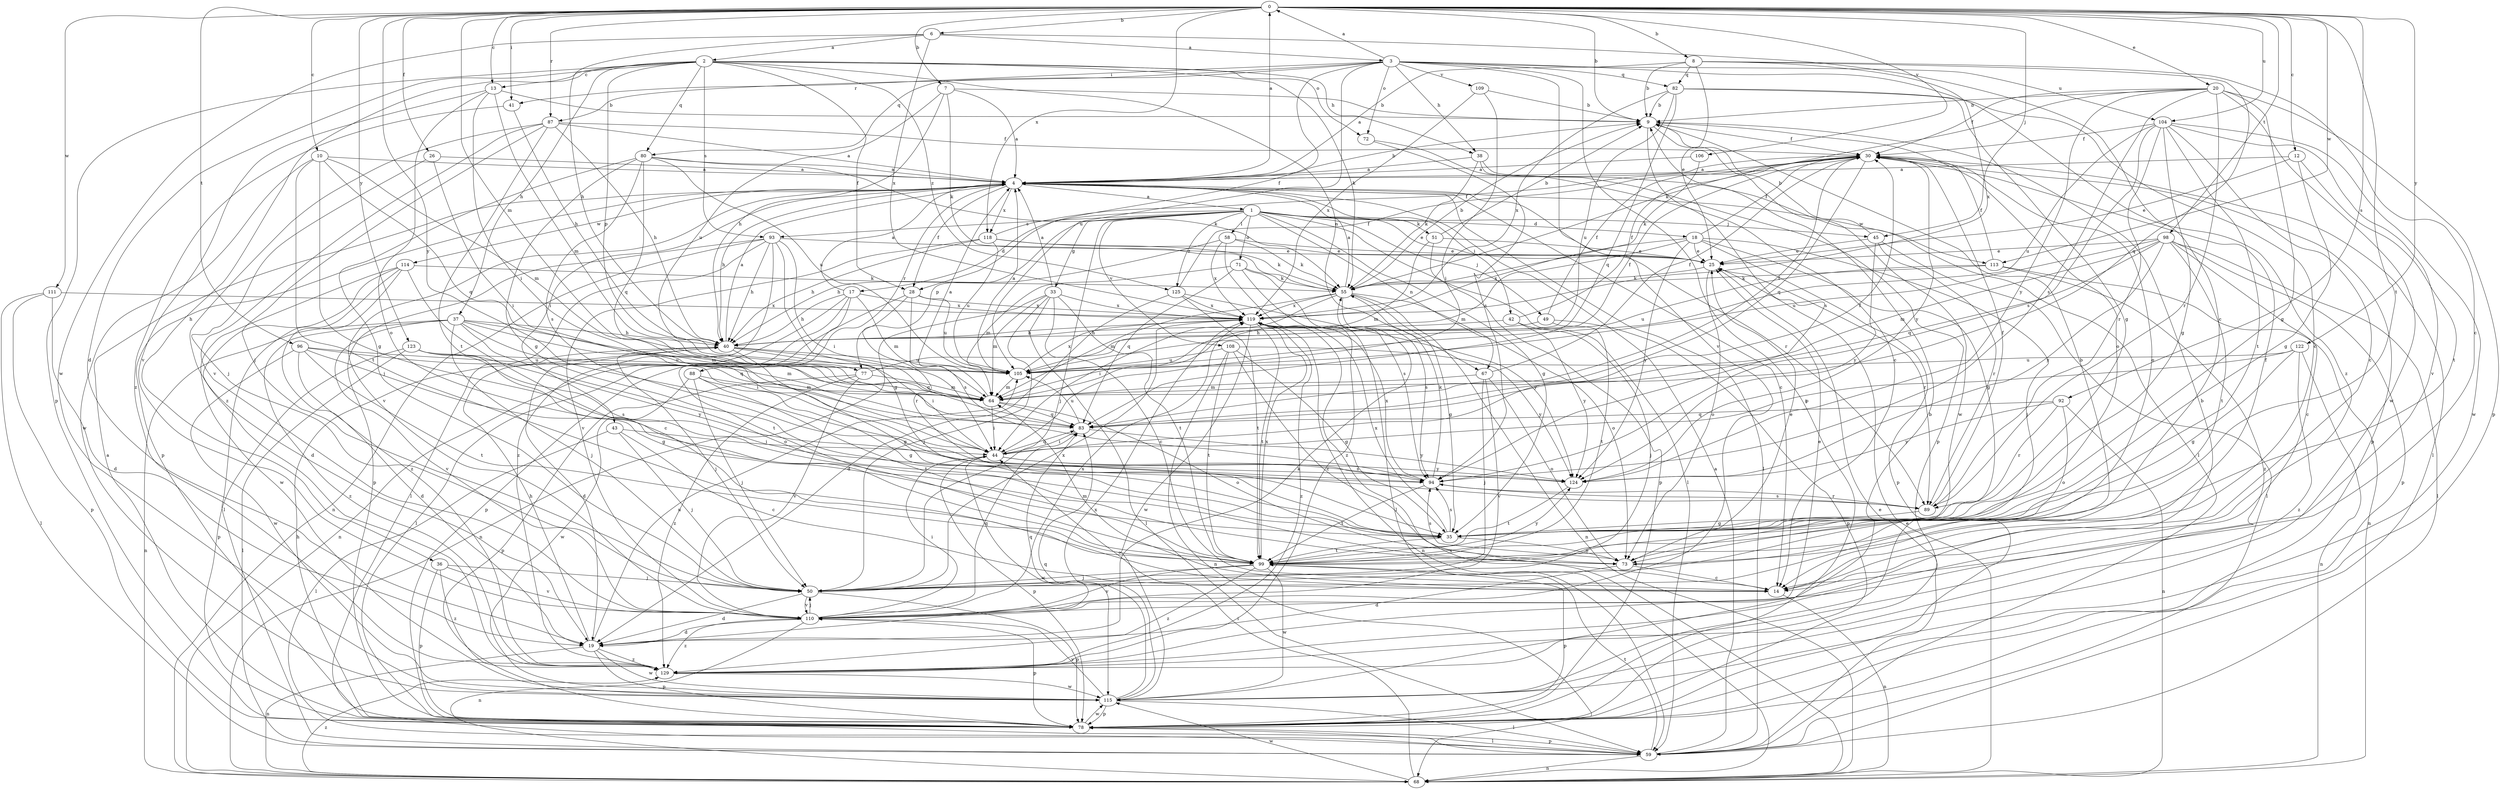 strict digraph  {
0;
1;
2;
3;
4;
6;
7;
8;
9;
10;
12;
13;
14;
17;
18;
19;
20;
25;
26;
28;
30;
33;
35;
36;
37;
38;
40;
41;
42;
43;
44;
45;
49;
50;
51;
55;
58;
59;
64;
67;
68;
71;
72;
73;
77;
78;
80;
82;
83;
87;
88;
89;
92;
93;
94;
96;
98;
99;
104;
105;
106;
108;
109;
110;
111;
113;
114;
115;
118;
119;
122;
123;
124;
125;
129;
0 -> 6  [label=b];
0 -> 7  [label=b];
0 -> 8  [label=b];
0 -> 9  [label=b];
0 -> 10  [label=c];
0 -> 12  [label=c];
0 -> 13  [label=c];
0 -> 20  [label=e];
0 -> 26  [label=f];
0 -> 41  [label=i];
0 -> 45  [label=j];
0 -> 64  [label=m];
0 -> 87  [label=r];
0 -> 92  [label=s];
0 -> 96  [label=t];
0 -> 98  [label=t];
0 -> 99  [label=t];
0 -> 104  [label=u];
0 -> 106  [label=v];
0 -> 111  [label=w];
0 -> 113  [label=w];
0 -> 118  [label=x];
0 -> 122  [label=y];
0 -> 123  [label=y];
0 -> 124  [label=y];
1 -> 17  [label=d];
1 -> 18  [label=d];
1 -> 25  [label=e];
1 -> 33  [label=g];
1 -> 35  [label=g];
1 -> 45  [label=j];
1 -> 49  [label=j];
1 -> 50  [label=j];
1 -> 51  [label=k];
1 -> 58  [label=l];
1 -> 59  [label=l];
1 -> 67  [label=n];
1 -> 71  [label=o];
1 -> 77  [label=p];
1 -> 93  [label=s];
1 -> 108  [label=v];
1 -> 125  [label=z];
2 -> 13  [label=c];
2 -> 19  [label=d];
2 -> 28  [label=f];
2 -> 36  [label=h];
2 -> 37  [label=h];
2 -> 38  [label=h];
2 -> 55  [label=k];
2 -> 67  [label=n];
2 -> 72  [label=o];
2 -> 77  [label=p];
2 -> 78  [label=p];
2 -> 80  [label=q];
2 -> 93  [label=s];
2 -> 125  [label=z];
3 -> 0  [label=a];
3 -> 28  [label=f];
3 -> 38  [label=h];
3 -> 41  [label=i];
3 -> 72  [label=o];
3 -> 78  [label=p];
3 -> 80  [label=q];
3 -> 82  [label=q];
3 -> 87  [label=r];
3 -> 104  [label=u];
3 -> 105  [label=u];
3 -> 109  [label=v];
3 -> 110  [label=v];
3 -> 129  [label=z];
4 -> 0  [label=a];
4 -> 1  [label=a];
4 -> 9  [label=b];
4 -> 14  [label=c];
4 -> 28  [label=f];
4 -> 40  [label=h];
4 -> 42  [label=i];
4 -> 43  [label=i];
4 -> 59  [label=l];
4 -> 78  [label=p];
4 -> 88  [label=r];
4 -> 89  [label=r];
4 -> 110  [label=v];
4 -> 113  [label=w];
4 -> 114  [label=w];
4 -> 118  [label=x];
6 -> 2  [label=a];
6 -> 3  [label=a];
6 -> 14  [label=c];
6 -> 40  [label=h];
6 -> 115  [label=w];
6 -> 119  [label=x];
7 -> 4  [label=a];
7 -> 9  [label=b];
7 -> 40  [label=h];
7 -> 55  [label=k];
7 -> 105  [label=u];
8 -> 4  [label=a];
8 -> 9  [label=b];
8 -> 14  [label=c];
8 -> 25  [label=e];
8 -> 82  [label=q];
8 -> 83  [label=q];
8 -> 119  [label=x];
9 -> 30  [label=f];
9 -> 73  [label=o];
9 -> 94  [label=s];
9 -> 115  [label=w];
10 -> 4  [label=a];
10 -> 35  [label=g];
10 -> 64  [label=m];
10 -> 83  [label=q];
10 -> 99  [label=t];
10 -> 115  [label=w];
12 -> 4  [label=a];
12 -> 25  [label=e];
12 -> 35  [label=g];
12 -> 99  [label=t];
13 -> 9  [label=b];
13 -> 44  [label=i];
13 -> 64  [label=m];
13 -> 73  [label=o];
13 -> 110  [label=v];
14 -> 64  [label=m];
14 -> 68  [label=n];
17 -> 4  [label=a];
17 -> 40  [label=h];
17 -> 59  [label=l];
17 -> 64  [label=m];
17 -> 68  [label=n];
17 -> 99  [label=t];
17 -> 119  [label=x];
18 -> 25  [label=e];
18 -> 30  [label=f];
18 -> 35  [label=g];
18 -> 50  [label=j];
18 -> 64  [label=m];
18 -> 78  [label=p];
18 -> 119  [label=x];
18 -> 124  [label=y];
19 -> 40  [label=h];
19 -> 55  [label=k];
19 -> 68  [label=n];
19 -> 78  [label=p];
19 -> 83  [label=q];
19 -> 105  [label=u];
19 -> 115  [label=w];
19 -> 129  [label=z];
20 -> 9  [label=b];
20 -> 30  [label=f];
20 -> 35  [label=g];
20 -> 55  [label=k];
20 -> 78  [label=p];
20 -> 89  [label=r];
20 -> 94  [label=s];
20 -> 115  [label=w];
20 -> 124  [label=y];
25 -> 55  [label=k];
25 -> 73  [label=o];
25 -> 89  [label=r];
26 -> 4  [label=a];
26 -> 44  [label=i];
26 -> 50  [label=j];
28 -> 78  [label=p];
28 -> 89  [label=r];
28 -> 94  [label=s];
28 -> 105  [label=u];
28 -> 119  [label=x];
30 -> 4  [label=a];
30 -> 59  [label=l];
30 -> 73  [label=o];
30 -> 78  [label=p];
30 -> 83  [label=q];
30 -> 124  [label=y];
33 -> 4  [label=a];
33 -> 14  [label=c];
33 -> 50  [label=j];
33 -> 59  [label=l];
33 -> 64  [label=m];
33 -> 68  [label=n];
33 -> 99  [label=t];
33 -> 119  [label=x];
35 -> 73  [label=o];
35 -> 94  [label=s];
35 -> 99  [label=t];
35 -> 119  [label=x];
36 -> 50  [label=j];
36 -> 78  [label=p];
36 -> 110  [label=v];
36 -> 129  [label=z];
37 -> 40  [label=h];
37 -> 44  [label=i];
37 -> 50  [label=j];
37 -> 64  [label=m];
37 -> 68  [label=n];
37 -> 73  [label=o];
37 -> 83  [label=q];
37 -> 110  [label=v];
37 -> 129  [label=z];
38 -> 4  [label=a];
38 -> 55  [label=k];
38 -> 59  [label=l];
38 -> 78  [label=p];
40 -> 4  [label=a];
40 -> 19  [label=d];
40 -> 35  [label=g];
40 -> 44  [label=i];
40 -> 50  [label=j];
40 -> 83  [label=q];
40 -> 105  [label=u];
41 -> 40  [label=h];
41 -> 129  [label=z];
42 -> 30  [label=f];
42 -> 40  [label=h];
42 -> 50  [label=j];
42 -> 124  [label=y];
43 -> 14  [label=c];
43 -> 44  [label=i];
43 -> 50  [label=j];
43 -> 59  [label=l];
44 -> 30  [label=f];
44 -> 78  [label=p];
44 -> 83  [label=q];
44 -> 94  [label=s];
44 -> 115  [label=w];
44 -> 124  [label=y];
45 -> 9  [label=b];
45 -> 25  [label=e];
45 -> 59  [label=l];
45 -> 89  [label=r];
45 -> 124  [label=y];
49 -> 30  [label=f];
49 -> 40  [label=h];
49 -> 78  [label=p];
49 -> 99  [label=t];
50 -> 9  [label=b];
50 -> 19  [label=d];
50 -> 78  [label=p];
50 -> 110  [label=v];
50 -> 119  [label=x];
51 -> 9  [label=b];
51 -> 25  [label=e];
51 -> 64  [label=m];
51 -> 78  [label=p];
55 -> 4  [label=a];
55 -> 9  [label=b];
55 -> 35  [label=g];
55 -> 44  [label=i];
55 -> 64  [label=m];
55 -> 68  [label=n];
55 -> 73  [label=o];
55 -> 94  [label=s];
55 -> 119  [label=x];
58 -> 25  [label=e];
58 -> 40  [label=h];
58 -> 55  [label=k];
58 -> 119  [label=x];
58 -> 129  [label=z];
59 -> 4  [label=a];
59 -> 25  [label=e];
59 -> 68  [label=n];
59 -> 78  [label=p];
59 -> 99  [label=t];
64 -> 4  [label=a];
64 -> 30  [label=f];
64 -> 44  [label=i];
64 -> 73  [label=o];
64 -> 83  [label=q];
67 -> 30  [label=f];
67 -> 50  [label=j];
67 -> 64  [label=m];
67 -> 73  [label=o];
67 -> 110  [label=v];
68 -> 25  [label=e];
68 -> 44  [label=i];
68 -> 115  [label=w];
68 -> 119  [label=x];
68 -> 129  [label=z];
71 -> 55  [label=k];
71 -> 59  [label=l];
71 -> 64  [label=m];
71 -> 83  [label=q];
71 -> 94  [label=s];
72 -> 14  [label=c];
72 -> 94  [label=s];
73 -> 14  [label=c];
73 -> 19  [label=d];
73 -> 25  [label=e];
73 -> 30  [label=f];
73 -> 94  [label=s];
77 -> 30  [label=f];
77 -> 64  [label=m];
77 -> 78  [label=p];
77 -> 110  [label=v];
77 -> 129  [label=z];
78 -> 4  [label=a];
78 -> 40  [label=h];
78 -> 59  [label=l];
78 -> 115  [label=w];
80 -> 4  [label=a];
80 -> 35  [label=g];
80 -> 50  [label=j];
80 -> 55  [label=k];
80 -> 83  [label=q];
80 -> 94  [label=s];
80 -> 105  [label=u];
82 -> 9  [label=b];
82 -> 14  [label=c];
82 -> 35  [label=g];
82 -> 83  [label=q];
82 -> 105  [label=u];
82 -> 119  [label=x];
83 -> 44  [label=i];
83 -> 105  [label=u];
83 -> 124  [label=y];
87 -> 4  [label=a];
87 -> 30  [label=f];
87 -> 40  [label=h];
87 -> 50  [label=j];
87 -> 99  [label=t];
87 -> 110  [label=v];
87 -> 129  [label=z];
88 -> 35  [label=g];
88 -> 50  [label=j];
88 -> 64  [label=m];
88 -> 99  [label=t];
88 -> 115  [label=w];
89 -> 30  [label=f];
89 -> 35  [label=g];
89 -> 94  [label=s];
92 -> 68  [label=n];
92 -> 73  [label=o];
92 -> 83  [label=q];
92 -> 89  [label=r];
92 -> 124  [label=y];
93 -> 25  [label=e];
93 -> 35  [label=g];
93 -> 40  [label=h];
93 -> 44  [label=i];
93 -> 59  [label=l];
93 -> 68  [label=n];
93 -> 78  [label=p];
93 -> 129  [label=z];
94 -> 55  [label=k];
94 -> 89  [label=r];
94 -> 99  [label=t];
94 -> 119  [label=x];
96 -> 19  [label=d];
96 -> 35  [label=g];
96 -> 64  [label=m];
96 -> 99  [label=t];
96 -> 105  [label=u];
96 -> 115  [label=w];
98 -> 14  [label=c];
98 -> 25  [label=e];
98 -> 59  [label=l];
98 -> 64  [label=m];
98 -> 78  [label=p];
98 -> 83  [label=q];
98 -> 99  [label=t];
98 -> 105  [label=u];
98 -> 124  [label=y];
99 -> 50  [label=j];
99 -> 78  [label=p];
99 -> 110  [label=v];
99 -> 115  [label=w];
99 -> 119  [label=x];
99 -> 124  [label=y];
99 -> 129  [label=z];
104 -> 14  [label=c];
104 -> 30  [label=f];
104 -> 35  [label=g];
104 -> 89  [label=r];
104 -> 94  [label=s];
104 -> 99  [label=t];
104 -> 105  [label=u];
104 -> 110  [label=v];
104 -> 115  [label=w];
105 -> 4  [label=a];
105 -> 64  [label=m];
105 -> 119  [label=x];
106 -> 4  [label=a];
106 -> 55  [label=k];
108 -> 14  [label=c];
108 -> 35  [label=g];
108 -> 68  [label=n];
108 -> 99  [label=t];
108 -> 105  [label=u];
108 -> 124  [label=y];
109 -> 9  [label=b];
109 -> 44  [label=i];
109 -> 119  [label=x];
110 -> 19  [label=d];
110 -> 25  [label=e];
110 -> 44  [label=i];
110 -> 50  [label=j];
110 -> 68  [label=n];
110 -> 78  [label=p];
110 -> 83  [label=q];
110 -> 119  [label=x];
110 -> 129  [label=z];
111 -> 19  [label=d];
111 -> 59  [label=l];
111 -> 78  [label=p];
111 -> 119  [label=x];
113 -> 30  [label=f];
113 -> 55  [label=k];
113 -> 68  [label=n];
113 -> 105  [label=u];
113 -> 129  [label=z];
114 -> 14  [label=c];
114 -> 19  [label=d];
114 -> 55  [label=k];
114 -> 59  [label=l];
114 -> 115  [label=w];
114 -> 129  [label=z];
115 -> 9  [label=b];
115 -> 59  [label=l];
115 -> 78  [label=p];
115 -> 83  [label=q];
115 -> 110  [label=v];
115 -> 119  [label=x];
118 -> 25  [label=e];
118 -> 30  [label=f];
118 -> 40  [label=h];
118 -> 55  [label=k];
118 -> 105  [label=u];
118 -> 110  [label=v];
119 -> 40  [label=h];
119 -> 68  [label=n];
119 -> 99  [label=t];
119 -> 115  [label=w];
119 -> 129  [label=z];
122 -> 35  [label=g];
122 -> 44  [label=i];
122 -> 68  [label=n];
122 -> 105  [label=u];
122 -> 129  [label=z];
123 -> 59  [label=l];
123 -> 78  [label=p];
123 -> 94  [label=s];
123 -> 105  [label=u];
123 -> 124  [label=y];
124 -> 99  [label=t];
125 -> 19  [label=d];
125 -> 30  [label=f];
125 -> 99  [label=t];
125 -> 119  [label=x];
125 -> 124  [label=y];
129 -> 9  [label=b];
129 -> 115  [label=w];
}
